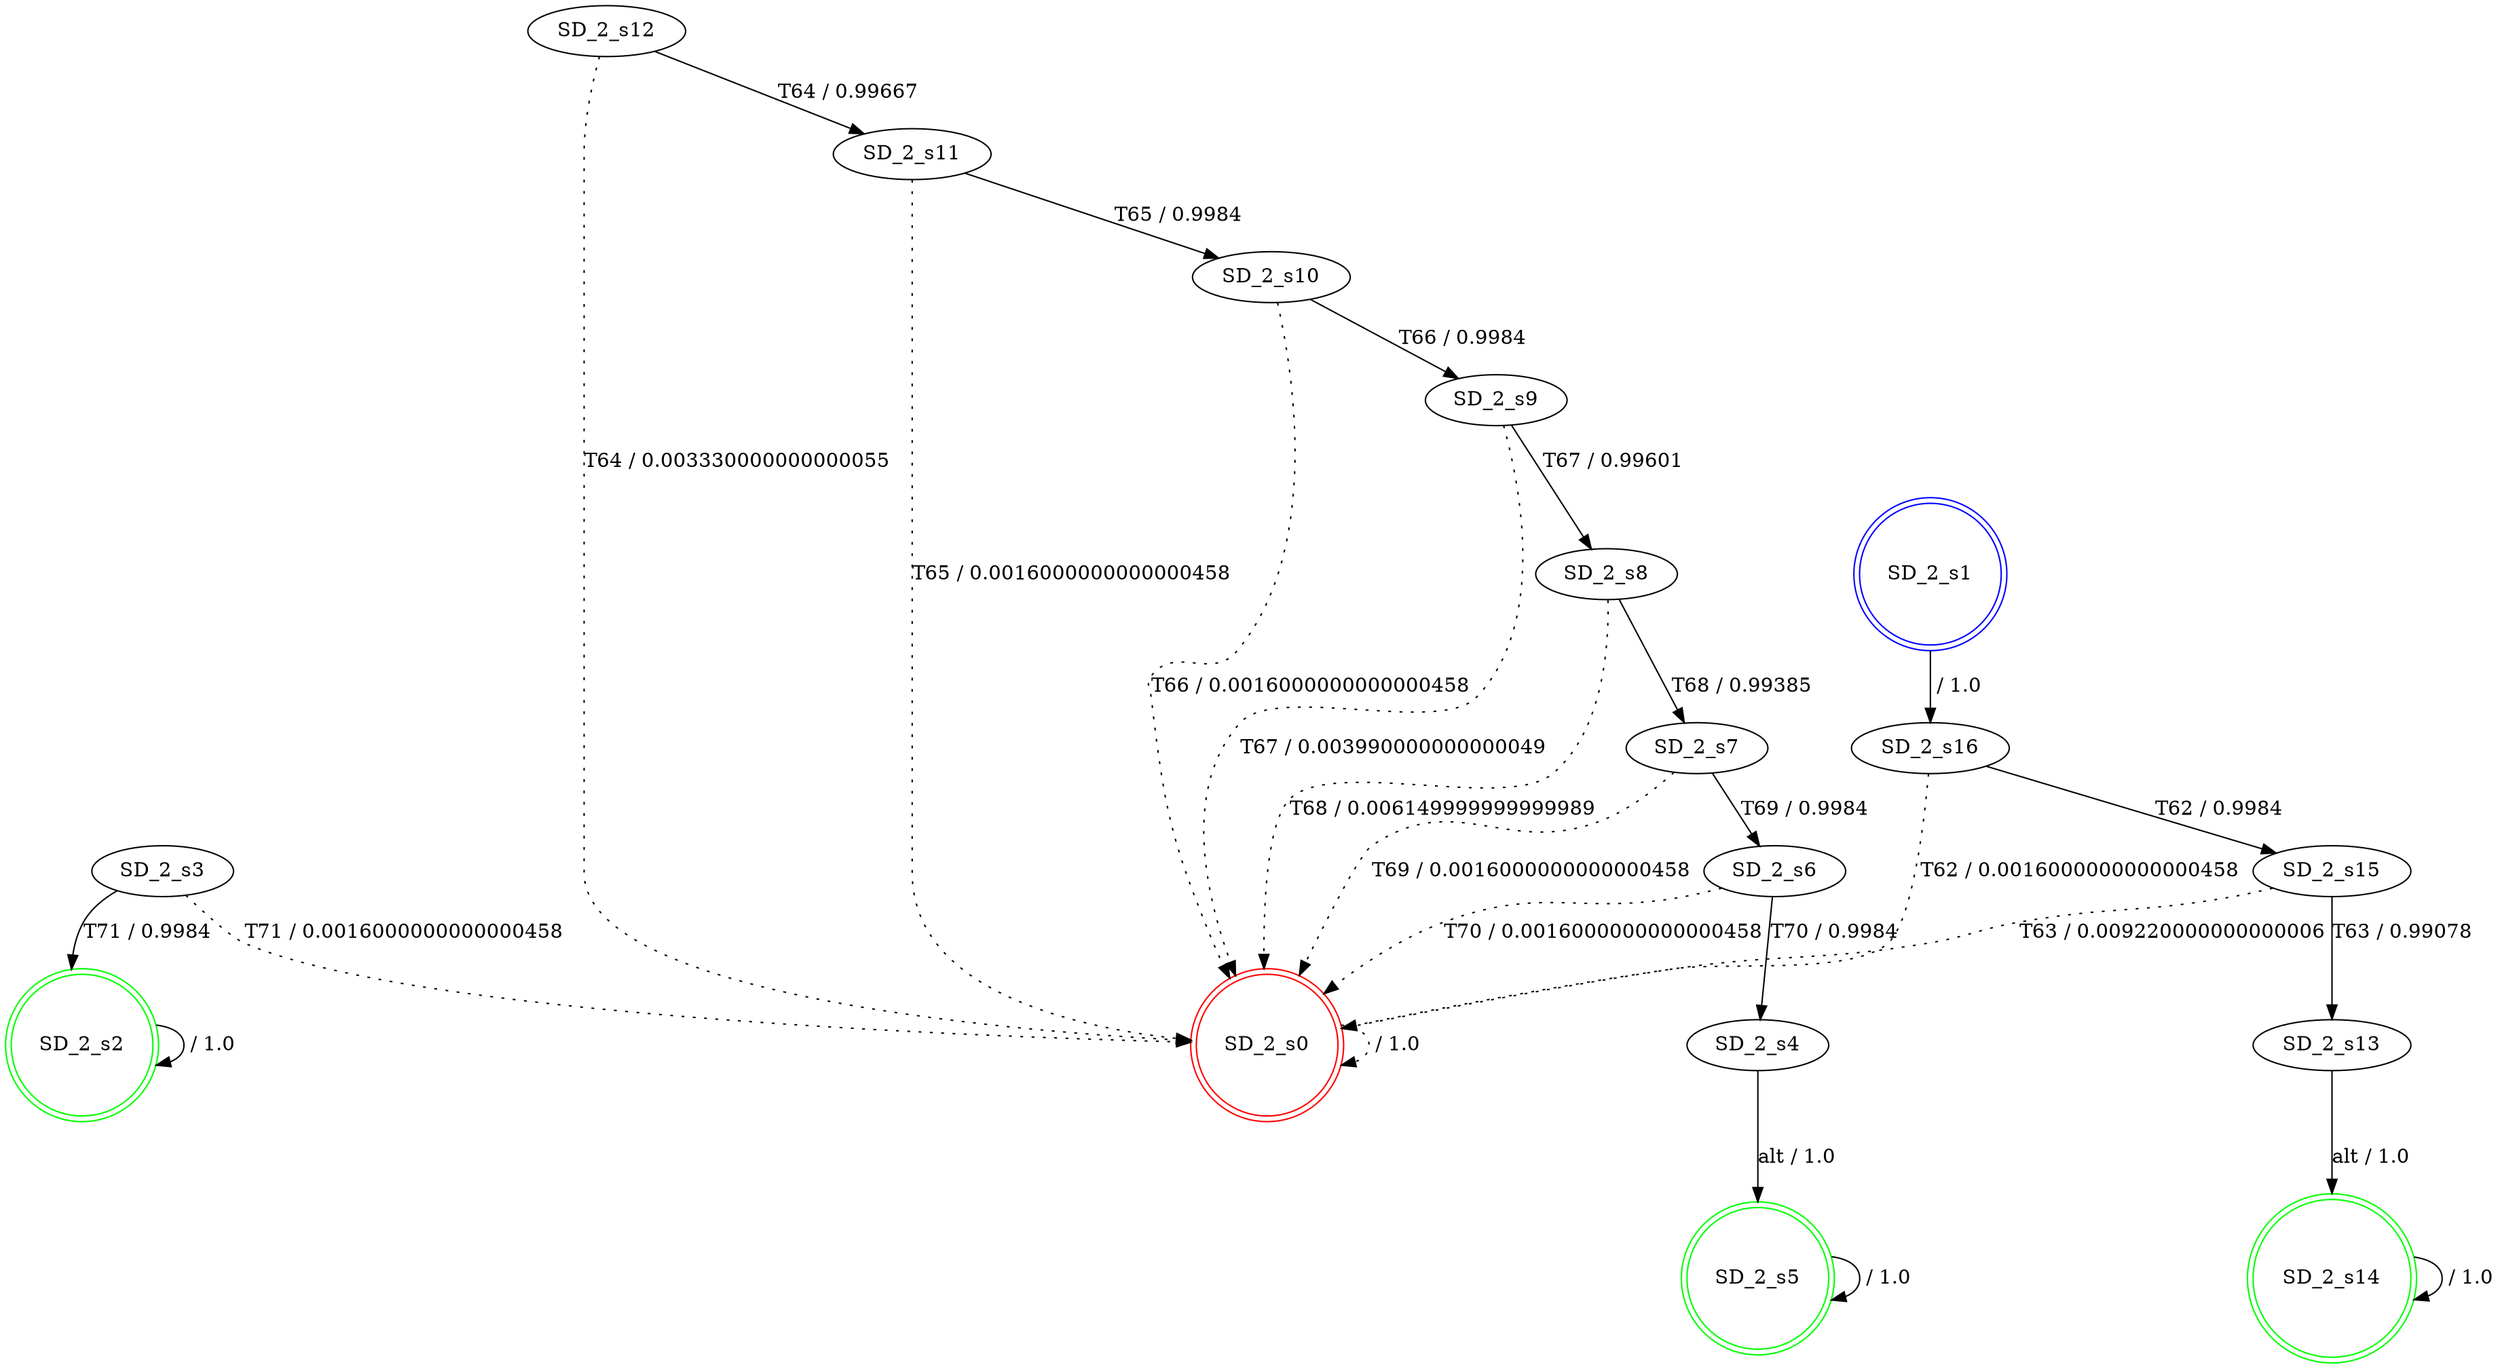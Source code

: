 digraph graphname {
SD_2_s0 [label="SD_2_s0",color=red,shape=doublecircle ];
SD_2_s1 [label="SD_2_s1",color=blue,shape=doublecircle ];
SD_2_s2 [label="SD_2_s2",color=green,shape=doublecircle ];
SD_2_s3 [label="SD_2_s3" ];
SD_2_s4 [label="SD_2_s4" ];
SD_2_s5 [label="SD_2_s5",color=green,shape=doublecircle ];
SD_2_s6 [label="SD_2_s6" ];
SD_2_s7 [label="SD_2_s7" ];
SD_2_s8 [label="SD_2_s8" ];
SD_2_s9 [label="SD_2_s9" ];
SD_2_s10 [label="SD_2_s10" ];
SD_2_s11 [label="SD_2_s11" ];
SD_2_s12 [label="SD_2_s12" ];
SD_2_s13 [label="SD_2_s13" ];
SD_2_s14 [label="SD_2_s14",color=green,shape=doublecircle ];
SD_2_s15 [label="SD_2_s15" ];
SD_2_s16 [label="SD_2_s16" ];
SD_2_s0 -> SD_2_s0 [label=" / 1.0", style=dotted];
SD_2_s1 -> SD_2_s16 [label=" / 1.0"];
SD_2_s2 -> SD_2_s2 [label=" / 1.0"];
SD_2_s3 -> SD_2_s2 [label="T71 / 0.9984"];
SD_2_s3 -> SD_2_s0 [label="T71 / 0.0016000000000000458", style=dotted];
SD_2_s4 -> SD_2_s5 [label="alt / 1.0"];
SD_2_s5 -> SD_2_s5 [label=" / 1.0"];
SD_2_s6 -> SD_2_s4 [label="T70 / 0.9984"];
SD_2_s6 -> SD_2_s0 [label="T70 / 0.0016000000000000458", style=dotted];
SD_2_s7 -> SD_2_s6 [label="T69 / 0.9984"];
SD_2_s7 -> SD_2_s0 [label="T69 / 0.0016000000000000458", style=dotted];
SD_2_s8 -> SD_2_s7 [label="T68 / 0.99385"];
SD_2_s8 -> SD_2_s0 [label="T68 / 0.006149999999999989", style=dotted];
SD_2_s9 -> SD_2_s8 [label="T67 / 0.99601"];
SD_2_s9 -> SD_2_s0 [label="T67 / 0.003990000000000049", style=dotted];
SD_2_s10 -> SD_2_s9 [label="T66 / 0.9984"];
SD_2_s10 -> SD_2_s0 [label="T66 / 0.0016000000000000458", style=dotted];
SD_2_s11 -> SD_2_s10 [label="T65 / 0.9984"];
SD_2_s11 -> SD_2_s0 [label="T65 / 0.0016000000000000458", style=dotted];
SD_2_s12 -> SD_2_s11 [label="T64 / 0.99667"];
SD_2_s12 -> SD_2_s0 [label="T64 / 0.003330000000000055", style=dotted];
SD_2_s13 -> SD_2_s14 [label="alt / 1.0"];
SD_2_s14 -> SD_2_s14 [label=" / 1.0"];
SD_2_s15 -> SD_2_s13 [label="T63 / 0.99078"];
SD_2_s15 -> SD_2_s0 [label="T63 / 0.009220000000000006", style=dotted];
SD_2_s16 -> SD_2_s15 [label="T62 / 0.9984"];
SD_2_s16 -> SD_2_s0 [label="T62 / 0.0016000000000000458", style=dotted];
}